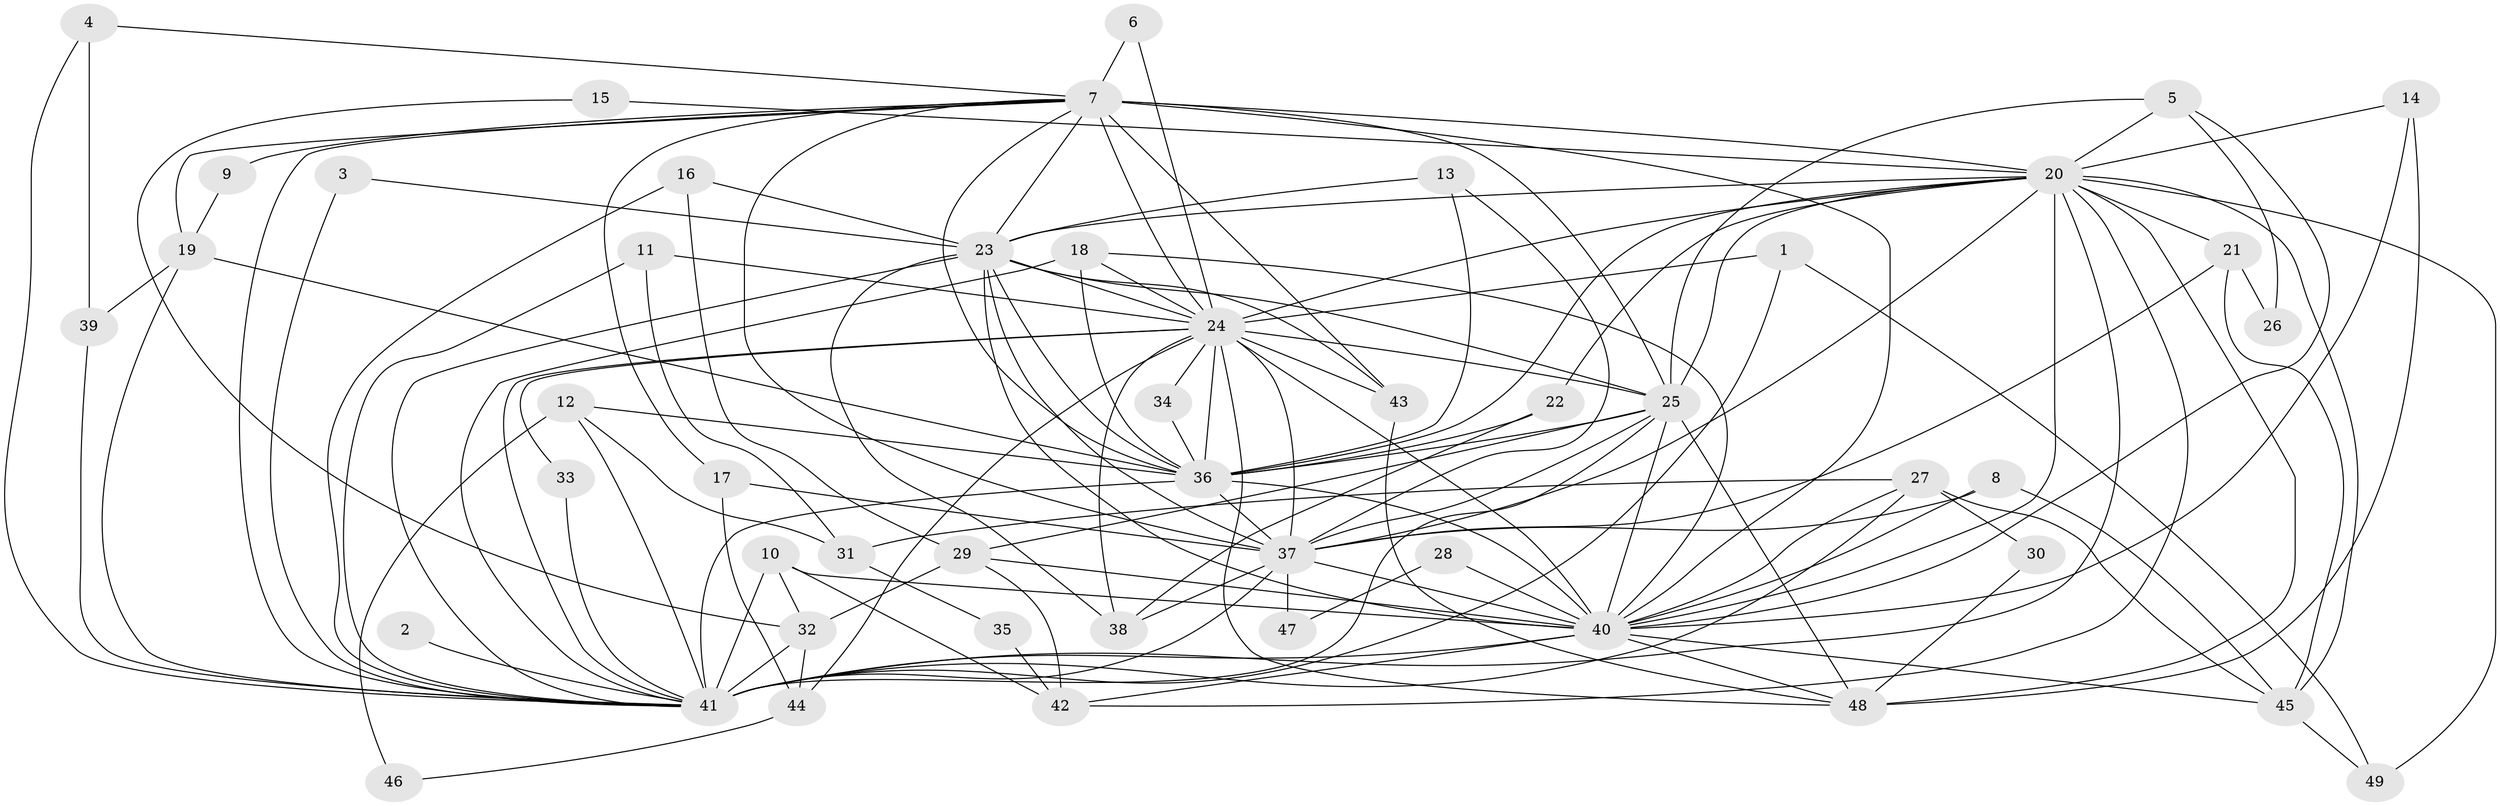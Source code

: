 // original degree distribution, {19: 0.01020408163265306, 16: 0.02040816326530612, 22: 0.030612244897959183, 28: 0.01020408163265306, 17: 0.01020408163265306, 20: 0.02040816326530612, 7: 0.02040816326530612, 4: 0.07142857142857142, 3: 0.1836734693877551, 2: 0.5510204081632653, 5: 0.061224489795918366, 6: 0.01020408163265306}
// Generated by graph-tools (version 1.1) at 2025/01/03/09/25 03:01:26]
// undirected, 49 vertices, 137 edges
graph export_dot {
graph [start="1"]
  node [color=gray90,style=filled];
  1;
  2;
  3;
  4;
  5;
  6;
  7;
  8;
  9;
  10;
  11;
  12;
  13;
  14;
  15;
  16;
  17;
  18;
  19;
  20;
  21;
  22;
  23;
  24;
  25;
  26;
  27;
  28;
  29;
  30;
  31;
  32;
  33;
  34;
  35;
  36;
  37;
  38;
  39;
  40;
  41;
  42;
  43;
  44;
  45;
  46;
  47;
  48;
  49;
  1 -- 24 [weight=1.0];
  1 -- 41 [weight=1.0];
  1 -- 49 [weight=1.0];
  2 -- 41 [weight=1.0];
  3 -- 23 [weight=1.0];
  3 -- 41 [weight=1.0];
  4 -- 7 [weight=1.0];
  4 -- 39 [weight=1.0];
  4 -- 41 [weight=1.0];
  5 -- 20 [weight=1.0];
  5 -- 25 [weight=1.0];
  5 -- 26 [weight=1.0];
  5 -- 40 [weight=1.0];
  6 -- 7 [weight=1.0];
  6 -- 24 [weight=1.0];
  7 -- 9 [weight=1.0];
  7 -- 17 [weight=1.0];
  7 -- 19 [weight=1.0];
  7 -- 20 [weight=1.0];
  7 -- 23 [weight=2.0];
  7 -- 24 [weight=1.0];
  7 -- 25 [weight=2.0];
  7 -- 36 [weight=1.0];
  7 -- 37 [weight=2.0];
  7 -- 40 [weight=4.0];
  7 -- 41 [weight=1.0];
  7 -- 43 [weight=1.0];
  8 -- 37 [weight=1.0];
  8 -- 40 [weight=1.0];
  8 -- 45 [weight=1.0];
  9 -- 19 [weight=1.0];
  10 -- 32 [weight=1.0];
  10 -- 40 [weight=1.0];
  10 -- 41 [weight=2.0];
  10 -- 42 [weight=1.0];
  11 -- 24 [weight=1.0];
  11 -- 31 [weight=1.0];
  11 -- 41 [weight=1.0];
  12 -- 31 [weight=1.0];
  12 -- 36 [weight=2.0];
  12 -- 41 [weight=1.0];
  12 -- 46 [weight=1.0];
  13 -- 23 [weight=1.0];
  13 -- 36 [weight=1.0];
  13 -- 37 [weight=1.0];
  14 -- 20 [weight=1.0];
  14 -- 40 [weight=1.0];
  14 -- 48 [weight=1.0];
  15 -- 20 [weight=1.0];
  15 -- 32 [weight=1.0];
  16 -- 23 [weight=1.0];
  16 -- 29 [weight=1.0];
  16 -- 41 [weight=1.0];
  17 -- 37 [weight=1.0];
  17 -- 44 [weight=1.0];
  18 -- 24 [weight=1.0];
  18 -- 36 [weight=1.0];
  18 -- 40 [weight=1.0];
  18 -- 41 [weight=1.0];
  19 -- 36 [weight=1.0];
  19 -- 39 [weight=2.0];
  19 -- 41 [weight=1.0];
  20 -- 21 [weight=1.0];
  20 -- 22 [weight=1.0];
  20 -- 23 [weight=1.0];
  20 -- 24 [weight=1.0];
  20 -- 25 [weight=1.0];
  20 -- 36 [weight=2.0];
  20 -- 37 [weight=1.0];
  20 -- 40 [weight=4.0];
  20 -- 41 [weight=1.0];
  20 -- 42 [weight=1.0];
  20 -- 45 [weight=1.0];
  20 -- 48 [weight=1.0];
  20 -- 49 [weight=1.0];
  21 -- 26 [weight=1.0];
  21 -- 37 [weight=1.0];
  21 -- 45 [weight=1.0];
  22 -- 36 [weight=1.0];
  22 -- 38 [weight=1.0];
  23 -- 24 [weight=1.0];
  23 -- 25 [weight=1.0];
  23 -- 36 [weight=2.0];
  23 -- 37 [weight=1.0];
  23 -- 38 [weight=1.0];
  23 -- 40 [weight=2.0];
  23 -- 41 [weight=1.0];
  23 -- 43 [weight=1.0];
  24 -- 25 [weight=2.0];
  24 -- 33 [weight=1.0];
  24 -- 34 [weight=1.0];
  24 -- 36 [weight=2.0];
  24 -- 37 [weight=1.0];
  24 -- 38 [weight=2.0];
  24 -- 40 [weight=2.0];
  24 -- 41 [weight=1.0];
  24 -- 43 [weight=1.0];
  24 -- 44 [weight=1.0];
  24 -- 48 [weight=1.0];
  25 -- 29 [weight=1.0];
  25 -- 36 [weight=1.0];
  25 -- 37 [weight=1.0];
  25 -- 40 [weight=3.0];
  25 -- 41 [weight=2.0];
  25 -- 48 [weight=1.0];
  27 -- 30 [weight=1.0];
  27 -- 31 [weight=1.0];
  27 -- 40 [weight=1.0];
  27 -- 41 [weight=1.0];
  27 -- 45 [weight=1.0];
  28 -- 40 [weight=2.0];
  28 -- 47 [weight=1.0];
  29 -- 32 [weight=1.0];
  29 -- 40 [weight=1.0];
  29 -- 42 [weight=1.0];
  30 -- 48 [weight=1.0];
  31 -- 35 [weight=1.0];
  32 -- 41 [weight=1.0];
  32 -- 44 [weight=1.0];
  33 -- 41 [weight=1.0];
  34 -- 36 [weight=1.0];
  35 -- 42 [weight=1.0];
  36 -- 37 [weight=3.0];
  36 -- 40 [weight=3.0];
  36 -- 41 [weight=1.0];
  37 -- 38 [weight=1.0];
  37 -- 40 [weight=2.0];
  37 -- 41 [weight=1.0];
  37 -- 47 [weight=1.0];
  39 -- 41 [weight=1.0];
  40 -- 41 [weight=4.0];
  40 -- 42 [weight=1.0];
  40 -- 45 [weight=1.0];
  40 -- 48 [weight=1.0];
  43 -- 48 [weight=1.0];
  44 -- 46 [weight=1.0];
  45 -- 49 [weight=1.0];
}
